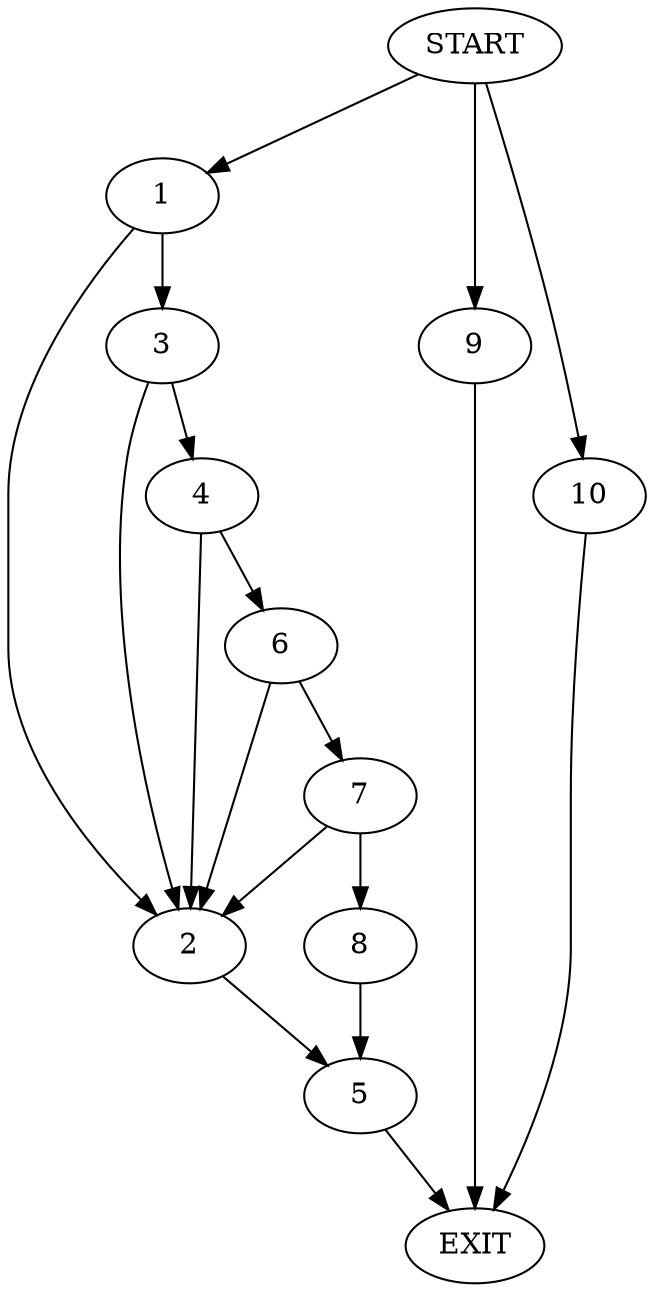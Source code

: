 digraph {
0 [label="START"]
11 [label="EXIT"]
0 -> 1
1 -> 2
1 -> 3
3 -> 4
3 -> 2
2 -> 5
4 -> 6
4 -> 2
6 -> 7
6 -> 2
7 -> 2
7 -> 8
8 -> 5
5 -> 11
0 -> 9
9 -> 11
0 -> 10
10 -> 11
}

